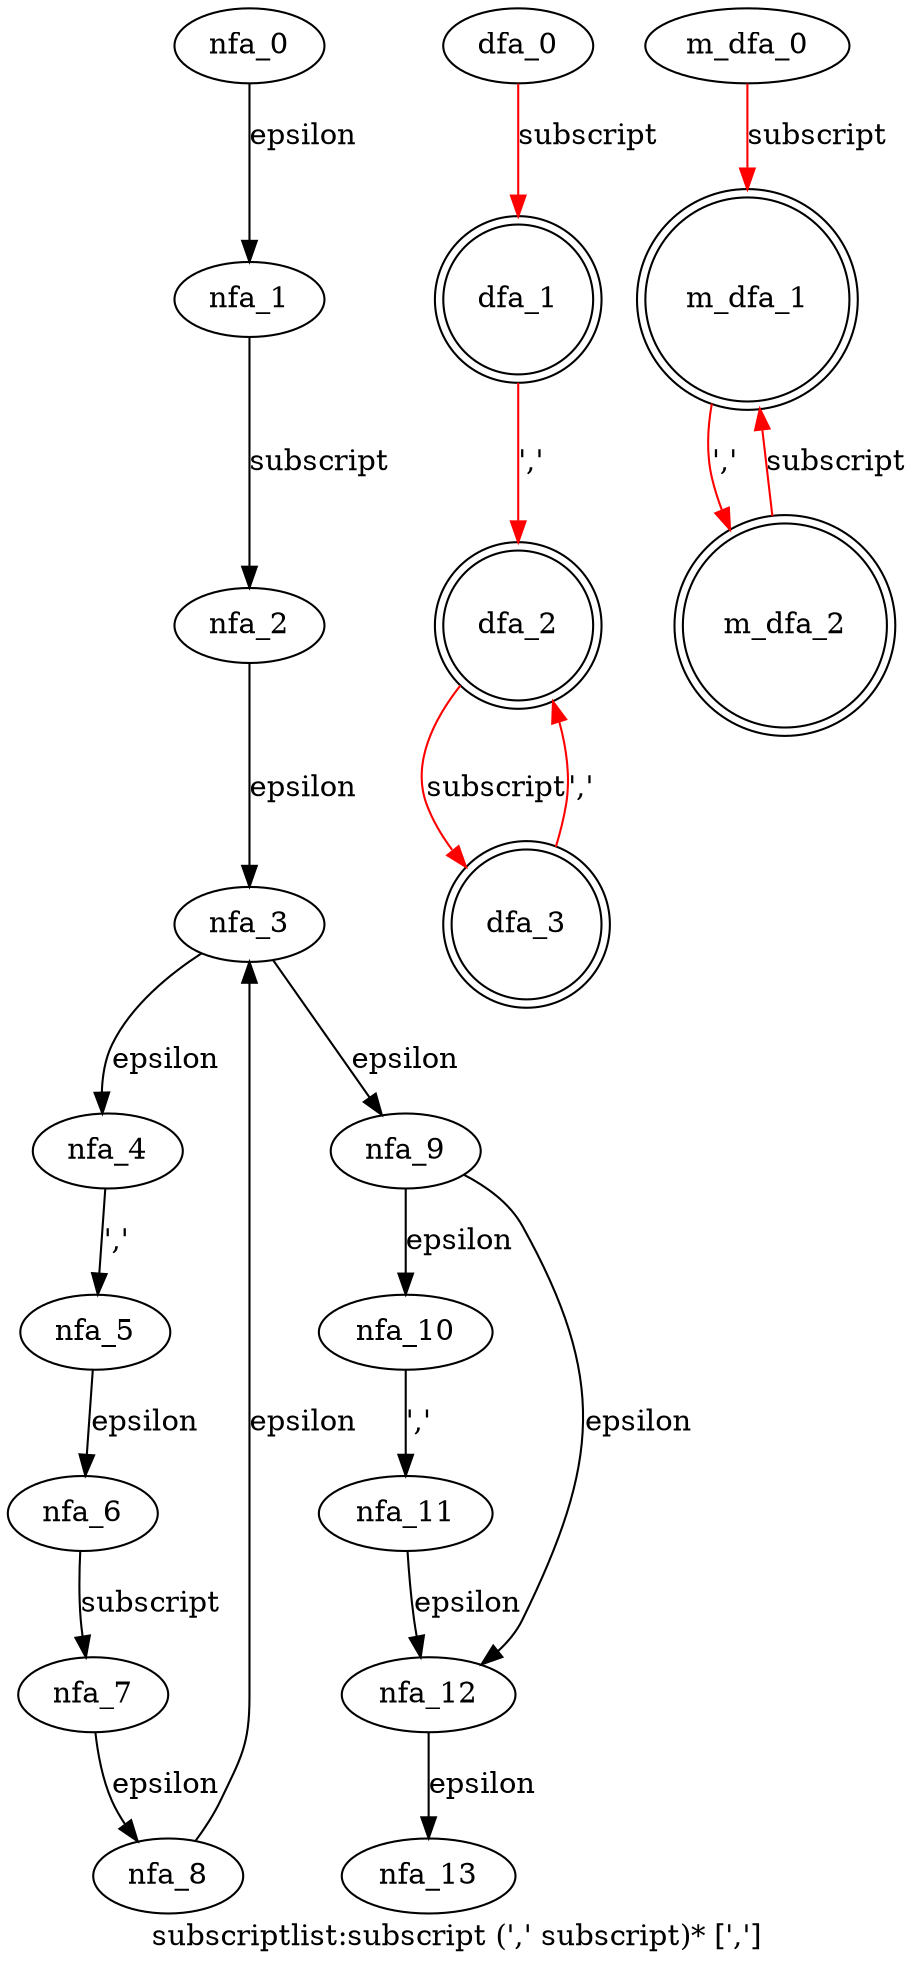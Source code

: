 digraph subscriptlist {
 graph[label="subscriptlist:subscript (',' subscript)* [',']"]
 subgraph subscriptlist_nfa {
  nfa_0->nfa_1[label="epsilon"]
  nfa_1->nfa_2[label="subscript"]
  nfa_2->nfa_3[label="epsilon"]
  nfa_3->nfa_4[label="epsilon"]
  nfa_4->nfa_5[label="','"]
  nfa_5->nfa_6[label="epsilon"]
  nfa_6->nfa_7[label="subscript"]
  nfa_7->nfa_8[label="epsilon"]
  nfa_8->nfa_3[label="epsilon"]
  nfa_3->nfa_9[label="epsilon"]
  nfa_9->nfa_10[label="epsilon"]
  nfa_10->nfa_11[label="','"]
  nfa_11->nfa_12[label="epsilon"]
  nfa_12->nfa_13[label="epsilon"]
  nfa_9->nfa_12[label="epsilon"]
  }
 subgraph subscriptlist_dfa {
  dfa_0->dfa_1[label="subscript",color=red]
  dfa_1->dfa_2[label="','",color=red]
  dfa_2->dfa_3[label="subscript",color=red]
  dfa_3->dfa_2[label="','",color=red]
  dfa_1[shape=doublecircle]
  dfa_2[shape=doublecircle]
  dfa_3[shape=doublecircle]
  }
 subgraph subscriptlist_m_dfa {
  m_dfa_0->m_dfa_1[label="subscript",color=red]
  m_dfa_1->m_dfa_2[label="','",color=red]
  m_dfa_2->m_dfa_1[label="subscript",color=red]
  m_dfa_1[shape=doublecircle]
  m_dfa_2[shape=doublecircle]
  }
}
